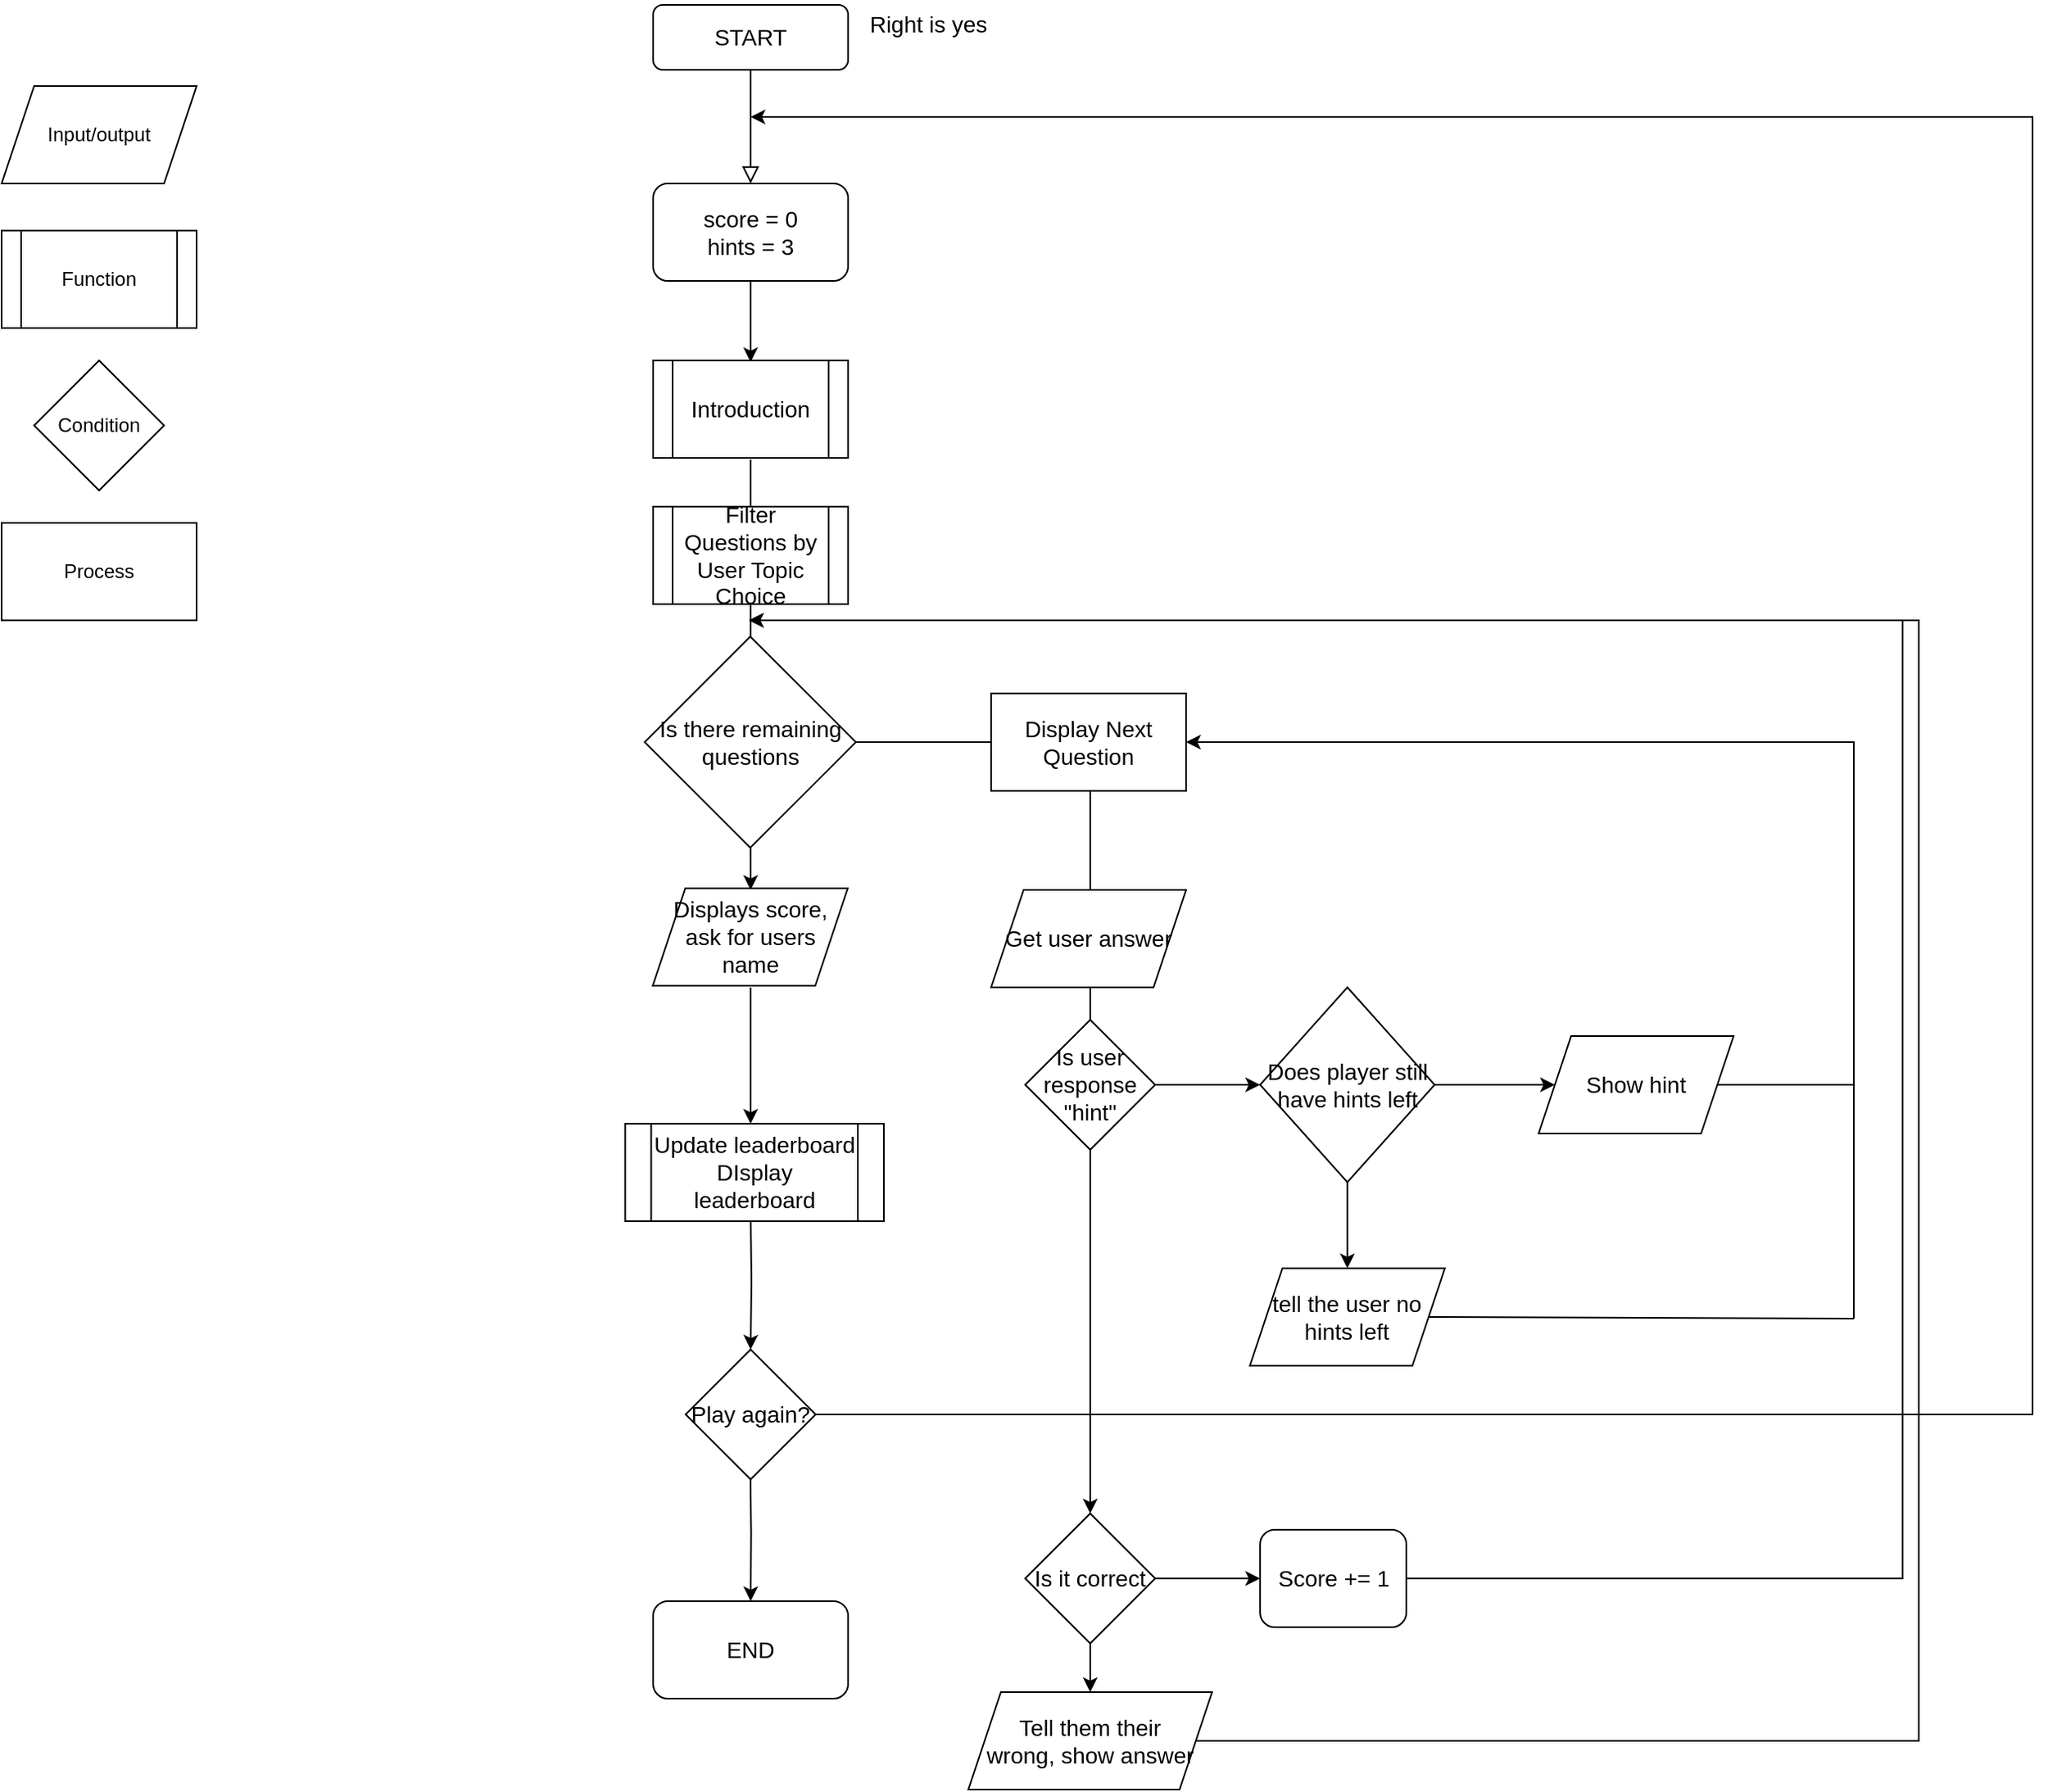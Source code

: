 <mxfile version="26.2.4">
  <diagram id="C5RBs43oDa-KdzZeNtuy" name="Page-1">
    <mxGraphModel dx="2867" dy="1061" grid="1" gridSize="10" guides="1" tooltips="1" connect="1" arrows="1" fold="1" page="1" pageScale="1" pageWidth="827" pageHeight="1169" math="0" shadow="0">
      <root>
        <mxCell id="WIyWlLk6GJQsqaUBKTNV-0" />
        <mxCell id="WIyWlLk6GJQsqaUBKTNV-1" parent="WIyWlLk6GJQsqaUBKTNV-0" />
        <mxCell id="WIyWlLk6GJQsqaUBKTNV-2" value="" style="rounded=0;html=1;jettySize=auto;orthogonalLoop=1;fontSize=14;endArrow=block;endFill=0;endSize=8;strokeWidth=1;shadow=0;labelBackgroundColor=none;edgeStyle=orthogonalEdgeStyle;entryX=0.5;entryY=0;entryDx=0;entryDy=0;" parent="WIyWlLk6GJQsqaUBKTNV-1" source="WIyWlLk6GJQsqaUBKTNV-3" target="zIbATSAzdwdfl3PP78mL-1" edge="1">
          <mxGeometry relative="1" as="geometry">
            <mxPoint x="261" y="131" as="targetPoint" />
          </mxGeometry>
        </mxCell>
        <mxCell id="WIyWlLk6GJQsqaUBKTNV-3" value="START" style="rounded=1;whiteSpace=wrap;html=1;fontSize=14;glass=0;strokeWidth=1;shadow=0;" parent="WIyWlLk6GJQsqaUBKTNV-1" vertex="1">
          <mxGeometry x="201" y="41" width="120" height="40" as="geometry" />
        </mxCell>
        <mxCell id="zIbATSAzdwdfl3PP78mL-5" style="edgeStyle=orthogonalEdgeStyle;rounded=0;orthogonalLoop=1;jettySize=auto;html=1;exitX=0.5;exitY=1;exitDx=0;exitDy=0;entryX=0.5;entryY=0;entryDx=0;entryDy=0;fontSize=14;" parent="WIyWlLk6GJQsqaUBKTNV-1" source="zIbATSAzdwdfl3PP78mL-1" edge="1">
          <mxGeometry relative="1" as="geometry">
            <mxPoint x="261" y="261" as="targetPoint" />
          </mxGeometry>
        </mxCell>
        <mxCell id="zIbATSAzdwdfl3PP78mL-1" value="score = 0&lt;div&gt;hints = 3&lt;/div&gt;" style="rounded=1;whiteSpace=wrap;html=1;fontSize=14;" parent="WIyWlLk6GJQsqaUBKTNV-1" vertex="1">
          <mxGeometry x="201" y="151" width="120" height="60" as="geometry" />
        </mxCell>
        <mxCell id="zIbATSAzdwdfl3PP78mL-7" style="edgeStyle=orthogonalEdgeStyle;rounded=0;orthogonalLoop=1;jettySize=auto;html=1;exitX=0.5;exitY=1;exitDx=0;exitDy=0;entryX=0.5;entryY=0;entryDx=0;entryDy=0;fontSize=14;" parent="WIyWlLk6GJQsqaUBKTNV-1" edge="1">
          <mxGeometry relative="1" as="geometry">
            <mxPoint x="261" y="321" as="sourcePoint" />
            <mxPoint x="261" y="462" as="targetPoint" />
          </mxGeometry>
        </mxCell>
        <mxCell id="zIbATSAzdwdfl3PP78mL-9" style="edgeStyle=orthogonalEdgeStyle;rounded=0;orthogonalLoop=1;jettySize=auto;html=1;exitX=0.5;exitY=1;exitDx=0;exitDy=0;entryX=0.5;entryY=0;entryDx=0;entryDy=0;fontSize=14;" parent="WIyWlLk6GJQsqaUBKTNV-1" edge="1">
          <mxGeometry relative="1" as="geometry">
            <mxPoint x="261" y="586" as="targetPoint" />
            <mxPoint x="261" y="522" as="sourcePoint" />
          </mxGeometry>
        </mxCell>
        <mxCell id="tPZlDH05YO7Oro0oJ0hK-4" style="edgeStyle=orthogonalEdgeStyle;rounded=0;orthogonalLoop=1;jettySize=auto;html=1;exitX=0.5;exitY=1;exitDx=0;exitDy=0;entryX=0.5;entryY=0;entryDx=0;entryDy=0;fontSize=14;" parent="WIyWlLk6GJQsqaUBKTNV-1" edge="1">
          <mxGeometry relative="1" as="geometry">
            <mxPoint x="261" y="730.0" as="targetPoint" />
            <mxPoint x="261" y="646" as="sourcePoint" />
          </mxGeometry>
        </mxCell>
        <mxCell id="tPZlDH05YO7Oro0oJ0hK-9" style="edgeStyle=orthogonalEdgeStyle;rounded=0;orthogonalLoop=1;jettySize=auto;html=1;exitX=0.5;exitY=1;exitDx=0;exitDy=0;entryX=0.5;entryY=0;entryDx=0;entryDy=0;fontSize=14;" parent="WIyWlLk6GJQsqaUBKTNV-1" target="NllMoerpHYm1L4QY2phc-41" edge="1">
          <mxGeometry relative="1" as="geometry">
            <mxPoint x="260.81" y="879" as="targetPoint" />
            <mxPoint x="261" y="784" as="sourcePoint" />
          </mxGeometry>
        </mxCell>
        <mxCell id="tPZlDH05YO7Oro0oJ0hK-12" style="edgeStyle=orthogonalEdgeStyle;rounded=0;orthogonalLoop=1;jettySize=auto;html=1;exitX=1;exitY=0.5;exitDx=0;exitDy=0;fontSize=14;" parent="WIyWlLk6GJQsqaUBKTNV-1" source="NllMoerpHYm1L4QY2phc-41" edge="1">
          <mxGeometry relative="1" as="geometry">
            <mxPoint x="261" y="110" as="targetPoint" />
            <Array as="points">
              <mxPoint x="1050" y="909" />
              <mxPoint x="1050" y="110" />
            </Array>
            <mxPoint x="320.778" y="909" as="sourcePoint" />
          </mxGeometry>
        </mxCell>
        <mxCell id="tPZlDH05YO7Oro0oJ0hK-16" style="edgeStyle=orthogonalEdgeStyle;rounded=0;orthogonalLoop=1;jettySize=auto;html=1;exitX=0.5;exitY=1;exitDx=0;exitDy=0;entryX=0.5;entryY=0;entryDx=0;entryDy=0;fontSize=14;" parent="WIyWlLk6GJQsqaUBKTNV-1" target="tPZlDH05YO7Oro0oJ0hK-15" edge="1">
          <mxGeometry relative="1" as="geometry">
            <mxPoint x="260.778" y="939" as="sourcePoint" />
          </mxGeometry>
        </mxCell>
        <mxCell id="tPZlDH05YO7Oro0oJ0hK-15" value="END" style="rounded=1;whiteSpace=wrap;html=1;fontSize=14;" parent="WIyWlLk6GJQsqaUBKTNV-1" vertex="1">
          <mxGeometry x="201" y="1024" width="120" height="60" as="geometry" />
        </mxCell>
        <mxCell id="NllMoerpHYm1L4QY2phc-11" style="edgeStyle=orthogonalEdgeStyle;rounded=0;orthogonalLoop=1;jettySize=auto;html=1;exitX=1;exitY=0.5;exitDx=0;exitDy=0;fontSize=14;" parent="WIyWlLk6GJQsqaUBKTNV-1" source="tPZlDH05YO7Oro0oJ0hK-21" edge="1">
          <mxGeometry relative="1" as="geometry">
            <mxPoint x="260" y="420" as="targetPoint" />
            <Array as="points">
              <mxPoint x="970" y="1010" />
              <mxPoint x="970" y="420" />
            </Array>
          </mxGeometry>
        </mxCell>
        <mxCell id="tPZlDH05YO7Oro0oJ0hK-21" value="Score += 1" style="rounded=1;whiteSpace=wrap;html=1;fontSize=14;" parent="WIyWlLk6GJQsqaUBKTNV-1" vertex="1">
          <mxGeometry x="574.57" y="980" width="90" height="60" as="geometry" />
        </mxCell>
        <mxCell id="NllMoerpHYm1L4QY2phc-23" style="edgeStyle=orthogonalEdgeStyle;rounded=0;orthogonalLoop=1;jettySize=auto;html=1;exitX=0.5;exitY=1;exitDx=0;exitDy=0;entryX=0.5;entryY=0;entryDx=0;entryDy=0;fontSize=14;" parent="WIyWlLk6GJQsqaUBKTNV-1" source="tPZlDH05YO7Oro0oJ0hK-30" target="NllMoerpHYm1L4QY2phc-16" edge="1">
          <mxGeometry relative="1" as="geometry" />
        </mxCell>
        <mxCell id="tPZlDH05YO7Oro0oJ0hK-30" value="Does player still have hints left" style="rhombus;whiteSpace=wrap;html=1;fontSize=14;" parent="WIyWlLk6GJQsqaUBKTNV-1" vertex="1">
          <mxGeometry x="574.57" y="646" width="107.43" height="120" as="geometry" />
        </mxCell>
        <mxCell id="tPZlDH05YO7Oro0oJ0hK-40" style="edgeStyle=orthogonalEdgeStyle;rounded=0;orthogonalLoop=1;jettySize=auto;html=1;exitX=1;exitY=0.5;exitDx=0;exitDy=0;entryX=0;entryY=0.5;entryDx=0;entryDy=0;fontSize=14;" parent="WIyWlLk6GJQsqaUBKTNV-1" source="tPZlDH05YO7Oro0oJ0hK-28" edge="1">
          <mxGeometry relative="1" as="geometry">
            <mxPoint x="490" y="492.003" as="targetPoint" />
            <Array as="points">
              <mxPoint x="470" y="492" />
            </Array>
          </mxGeometry>
        </mxCell>
        <mxCell id="tPZlDH05YO7Oro0oJ0hK-44" style="edgeStyle=orthogonalEdgeStyle;rounded=0;orthogonalLoop=1;jettySize=auto;html=1;exitX=1;exitY=0.5;exitDx=0;exitDy=0;entryX=0;entryY=0.5;entryDx=0;entryDy=0;fontSize=14;" parent="WIyWlLk6GJQsqaUBKTNV-1" source="NllMoerpHYm1L4QY2phc-2" edge="1">
          <mxGeometry relative="1" as="geometry">
            <mxPoint x="490" y="492.003" as="targetPoint" />
            <Array as="points">
              <mxPoint x="470" y="492" />
            </Array>
          </mxGeometry>
        </mxCell>
        <mxCell id="NllMoerpHYm1L4QY2phc-0" value="Introduction" style="shape=process;whiteSpace=wrap;html=1;backgroundOutline=1;fontSize=14;" parent="WIyWlLk6GJQsqaUBKTNV-1" vertex="1">
          <mxGeometry x="201" y="260" width="120" height="60" as="geometry" />
        </mxCell>
        <mxCell id="NllMoerpHYm1L4QY2phc-1" value="Filter Questions by User Topic Choice" style="shape=process;whiteSpace=wrap;html=1;backgroundOutline=1;fontSize=14;" parent="WIyWlLk6GJQsqaUBKTNV-1" vertex="1">
          <mxGeometry x="201" y="350" width="120" height="60" as="geometry" />
        </mxCell>
        <mxCell id="NllMoerpHYm1L4QY2phc-4" style="edgeStyle=orthogonalEdgeStyle;rounded=0;orthogonalLoop=1;jettySize=auto;html=1;fontSize=14;" parent="WIyWlLk6GJQsqaUBKTNV-1" source="NllMoerpHYm1L4QY2phc-3" edge="1">
          <mxGeometry relative="1" as="geometry">
            <mxPoint x="470" y="495" as="targetPoint" />
          </mxGeometry>
        </mxCell>
        <mxCell id="NllMoerpHYm1L4QY2phc-3" value="Is there remaining questions" style="rhombus;whiteSpace=wrap;html=1;fontSize=14;" parent="WIyWlLk6GJQsqaUBKTNV-1" vertex="1">
          <mxGeometry x="195.78" y="430" width="130" height="130" as="geometry" />
        </mxCell>
        <mxCell id="NllMoerpHYm1L4QY2phc-2" value="Display Next Question" style="rounded=0;whiteSpace=wrap;html=1;fontSize=14;" parent="WIyWlLk6GJQsqaUBKTNV-1" vertex="1">
          <mxGeometry x="409" y="465" width="120" height="60" as="geometry" />
        </mxCell>
        <mxCell id="NllMoerpHYm1L4QY2phc-7" value="Get user answer" style="shape=parallelogram;perimeter=parallelogramPerimeter;whiteSpace=wrap;html=1;fixedSize=1;fontSize=14;" parent="WIyWlLk6GJQsqaUBKTNV-1" vertex="1">
          <mxGeometry x="409" y="586" width="120" height="60" as="geometry" />
        </mxCell>
        <mxCell id="NllMoerpHYm1L4QY2phc-10" style="edgeStyle=orthogonalEdgeStyle;rounded=0;orthogonalLoop=1;jettySize=auto;html=1;exitX=1;exitY=0.5;exitDx=0;exitDy=0;entryX=0;entryY=0.5;entryDx=0;entryDy=0;fontSize=14;" parent="WIyWlLk6GJQsqaUBKTNV-1" source="tPZlDH05YO7Oro0oJ0hK-24" target="tPZlDH05YO7Oro0oJ0hK-21" edge="1">
          <mxGeometry relative="1" as="geometry" />
        </mxCell>
        <mxCell id="NllMoerpHYm1L4QY2phc-37" style="edgeStyle=orthogonalEdgeStyle;rounded=0;orthogonalLoop=1;jettySize=auto;html=1;exitX=0.5;exitY=1;exitDx=0;exitDy=0;entryX=0.5;entryY=0;entryDx=0;entryDy=0;fontSize=14;" parent="WIyWlLk6GJQsqaUBKTNV-1" source="tPZlDH05YO7Oro0oJ0hK-24" target="NllMoerpHYm1L4QY2phc-35" edge="1">
          <mxGeometry relative="1" as="geometry" />
        </mxCell>
        <mxCell id="tPZlDH05YO7Oro0oJ0hK-24" value="Is it correct" style="rhombus;whiteSpace=wrap;html=1;fontSize=14;" parent="WIyWlLk6GJQsqaUBKTNV-1" vertex="1">
          <mxGeometry x="430.0" y="970" width="80" height="80" as="geometry" />
        </mxCell>
        <mxCell id="NllMoerpHYm1L4QY2phc-13" style="edgeStyle=orthogonalEdgeStyle;rounded=0;orthogonalLoop=1;jettySize=auto;html=1;entryX=0;entryY=0.5;entryDx=0;entryDy=0;fontSize=14;" parent="WIyWlLk6GJQsqaUBKTNV-1" source="tPZlDH05YO7Oro0oJ0hK-28" target="tPZlDH05YO7Oro0oJ0hK-30" edge="1">
          <mxGeometry relative="1" as="geometry">
            <mxPoint x="650" y="700" as="targetPoint" />
          </mxGeometry>
        </mxCell>
        <mxCell id="NllMoerpHYm1L4QY2phc-21" style="edgeStyle=orthogonalEdgeStyle;rounded=0;orthogonalLoop=1;jettySize=auto;html=1;entryX=0.5;entryY=0;entryDx=0;entryDy=0;fontSize=14;" parent="WIyWlLk6GJQsqaUBKTNV-1" source="tPZlDH05YO7Oro0oJ0hK-28" target="tPZlDH05YO7Oro0oJ0hK-24" edge="1">
          <mxGeometry relative="1" as="geometry">
            <mxPoint x="460" y="830" as="targetPoint" />
          </mxGeometry>
        </mxCell>
        <mxCell id="tPZlDH05YO7Oro0oJ0hK-28" value="Is user response &quot;hint&quot;" style="rhombus;whiteSpace=wrap;html=1;fontSize=14;" parent="WIyWlLk6GJQsqaUBKTNV-1" vertex="1">
          <mxGeometry x="430.0" y="666" width="80" height="80" as="geometry" />
        </mxCell>
        <mxCell id="NllMoerpHYm1L4QY2phc-24" style="edgeStyle=orthogonalEdgeStyle;rounded=0;orthogonalLoop=1;jettySize=auto;html=1;exitX=1;exitY=0.5;exitDx=0;exitDy=0;entryX=1;entryY=0.5;entryDx=0;entryDy=0;fontSize=14;" parent="WIyWlLk6GJQsqaUBKTNV-1" source="NllMoerpHYm1L4QY2phc-15" target="NllMoerpHYm1L4QY2phc-2" edge="1">
          <mxGeometry relative="1" as="geometry">
            <mxPoint x="760" y="520" as="targetPoint" />
            <Array as="points">
              <mxPoint x="940" y="706" />
              <mxPoint x="940" y="495" />
            </Array>
          </mxGeometry>
        </mxCell>
        <mxCell id="NllMoerpHYm1L4QY2phc-15" value="Show hint" style="shape=parallelogram;perimeter=parallelogramPerimeter;whiteSpace=wrap;html=1;fixedSize=1;fontSize=14;" parent="WIyWlLk6GJQsqaUBKTNV-1" vertex="1">
          <mxGeometry x="746" y="676" width="120" height="60" as="geometry" />
        </mxCell>
        <mxCell id="NllMoerpHYm1L4QY2phc-16" value="tell the user no hints left" style="shape=parallelogram;perimeter=parallelogramPerimeter;whiteSpace=wrap;html=1;fixedSize=1;fontSize=14;" parent="WIyWlLk6GJQsqaUBKTNV-1" vertex="1">
          <mxGeometry x="568.29" y="819" width="120" height="60" as="geometry" />
        </mxCell>
        <mxCell id="NllMoerpHYm1L4QY2phc-20" style="edgeStyle=orthogonalEdgeStyle;rounded=0;orthogonalLoop=1;jettySize=auto;html=1;exitX=1;exitY=0.5;exitDx=0;exitDy=0;entryX=0;entryY=0.5;entryDx=0;entryDy=0;fontSize=14;" parent="WIyWlLk6GJQsqaUBKTNV-1" source="tPZlDH05YO7Oro0oJ0hK-30" target="NllMoerpHYm1L4QY2phc-15" edge="1">
          <mxGeometry relative="1" as="geometry" />
        </mxCell>
        <mxCell id="NllMoerpHYm1L4QY2phc-26" value="" style="endArrow=none;html=1;rounded=0;exitX=1;exitY=0.5;exitDx=0;exitDy=0;fontSize=14;" parent="WIyWlLk6GJQsqaUBKTNV-1" source="NllMoerpHYm1L4QY2phc-16" edge="1">
          <mxGeometry width="50" height="50" relative="1" as="geometry">
            <mxPoint x="730" y="840" as="sourcePoint" />
            <mxPoint x="940" y="850" as="targetPoint" />
          </mxGeometry>
        </mxCell>
        <mxCell id="NllMoerpHYm1L4QY2phc-27" value="" style="endArrow=none;html=1;rounded=0;fontSize=14;" parent="WIyWlLk6GJQsqaUBKTNV-1" edge="1">
          <mxGeometry width="50" height="50" relative="1" as="geometry">
            <mxPoint x="940" y="850" as="sourcePoint" />
            <mxPoint x="940" y="680" as="targetPoint" />
          </mxGeometry>
        </mxCell>
        <mxCell id="NllMoerpHYm1L4QY2phc-28" value="Input/output" style="shape=parallelogram;perimeter=parallelogramPerimeter;whiteSpace=wrap;html=1;fixedSize=1;" parent="WIyWlLk6GJQsqaUBKTNV-1" vertex="1">
          <mxGeometry x="-200.0" y="91" width="120" height="60" as="geometry" />
        </mxCell>
        <mxCell id="NllMoerpHYm1L4QY2phc-30" value="Function" style="shape=process;whiteSpace=wrap;html=1;backgroundOutline=1;" parent="WIyWlLk6GJQsqaUBKTNV-1" vertex="1">
          <mxGeometry x="-200" y="180" width="120" height="60" as="geometry" />
        </mxCell>
        <mxCell id="NllMoerpHYm1L4QY2phc-32" value="Displays score,&lt;div&gt;ask for users name&lt;/div&gt;" style="shape=parallelogram;perimeter=parallelogramPerimeter;whiteSpace=wrap;html=1;fixedSize=1;fontSize=14;" parent="WIyWlLk6GJQsqaUBKTNV-1" vertex="1">
          <mxGeometry x="200.78" y="585" width="120" height="60" as="geometry" />
        </mxCell>
        <mxCell id="NllMoerpHYm1L4QY2phc-38" style="edgeStyle=orthogonalEdgeStyle;rounded=0;orthogonalLoop=1;jettySize=auto;html=1;exitX=0;exitY=0.5;exitDx=0;exitDy=0;fontSize=14;" parent="WIyWlLk6GJQsqaUBKTNV-1" source="NllMoerpHYm1L4QY2phc-35" edge="1">
          <mxGeometry relative="1" as="geometry">
            <mxPoint x="260" y="420" as="targetPoint" />
            <Array as="points">
              <mxPoint x="980" y="1110" />
              <mxPoint x="980" y="420" />
            </Array>
          </mxGeometry>
        </mxCell>
        <mxCell id="NllMoerpHYm1L4QY2phc-35" value="Tell them their&lt;div&gt;wrong, show answer&lt;/div&gt;" style="shape=parallelogram;perimeter=parallelogramPerimeter;whiteSpace=wrap;html=1;fixedSize=1;fontSize=14;" parent="WIyWlLk6GJQsqaUBKTNV-1" vertex="1">
          <mxGeometry x="395" y="1080" width="150" height="60" as="geometry" />
        </mxCell>
        <mxCell id="NllMoerpHYm1L4QY2phc-41" value="Play again?" style="rhombus;whiteSpace=wrap;html=1;fontSize=14;" parent="WIyWlLk6GJQsqaUBKTNV-1" vertex="1">
          <mxGeometry x="221" y="869" width="80" height="80" as="geometry" />
        </mxCell>
        <mxCell id="NllMoerpHYm1L4QY2phc-42" value="Right is yes" style="text;html=1;align=center;verticalAlign=middle;resizable=0;points=[];autosize=1;strokeColor=none;fillColor=none;fontSize=14;" parent="WIyWlLk6GJQsqaUBKTNV-1" vertex="1">
          <mxGeometry x="320" y="38" width="100" height="30" as="geometry" />
        </mxCell>
        <mxCell id="NllMoerpHYm1L4QY2phc-43" value="Update leaderboard&lt;div&gt;DIsplay leaderboard&lt;/div&gt;" style="shape=process;whiteSpace=wrap;html=1;backgroundOutline=1;fontSize=14;" parent="WIyWlLk6GJQsqaUBKTNV-1" vertex="1">
          <mxGeometry x="183.78" y="730" width="159.22" height="60" as="geometry" />
        </mxCell>
        <mxCell id="Z5furq_ND14upnzq1Gf8-0" value="Condition" style="rhombus;whiteSpace=wrap;html=1;" parent="WIyWlLk6GJQsqaUBKTNV-1" vertex="1">
          <mxGeometry x="-180" y="260" width="80" height="80" as="geometry" />
        </mxCell>
        <mxCell id="Z5furq_ND14upnzq1Gf8-1" value="Process" style="rounded=0;whiteSpace=wrap;html=1;" parent="WIyWlLk6GJQsqaUBKTNV-1" vertex="1">
          <mxGeometry x="-200" y="360" width="120" height="60" as="geometry" />
        </mxCell>
      </root>
    </mxGraphModel>
  </diagram>
</mxfile>
